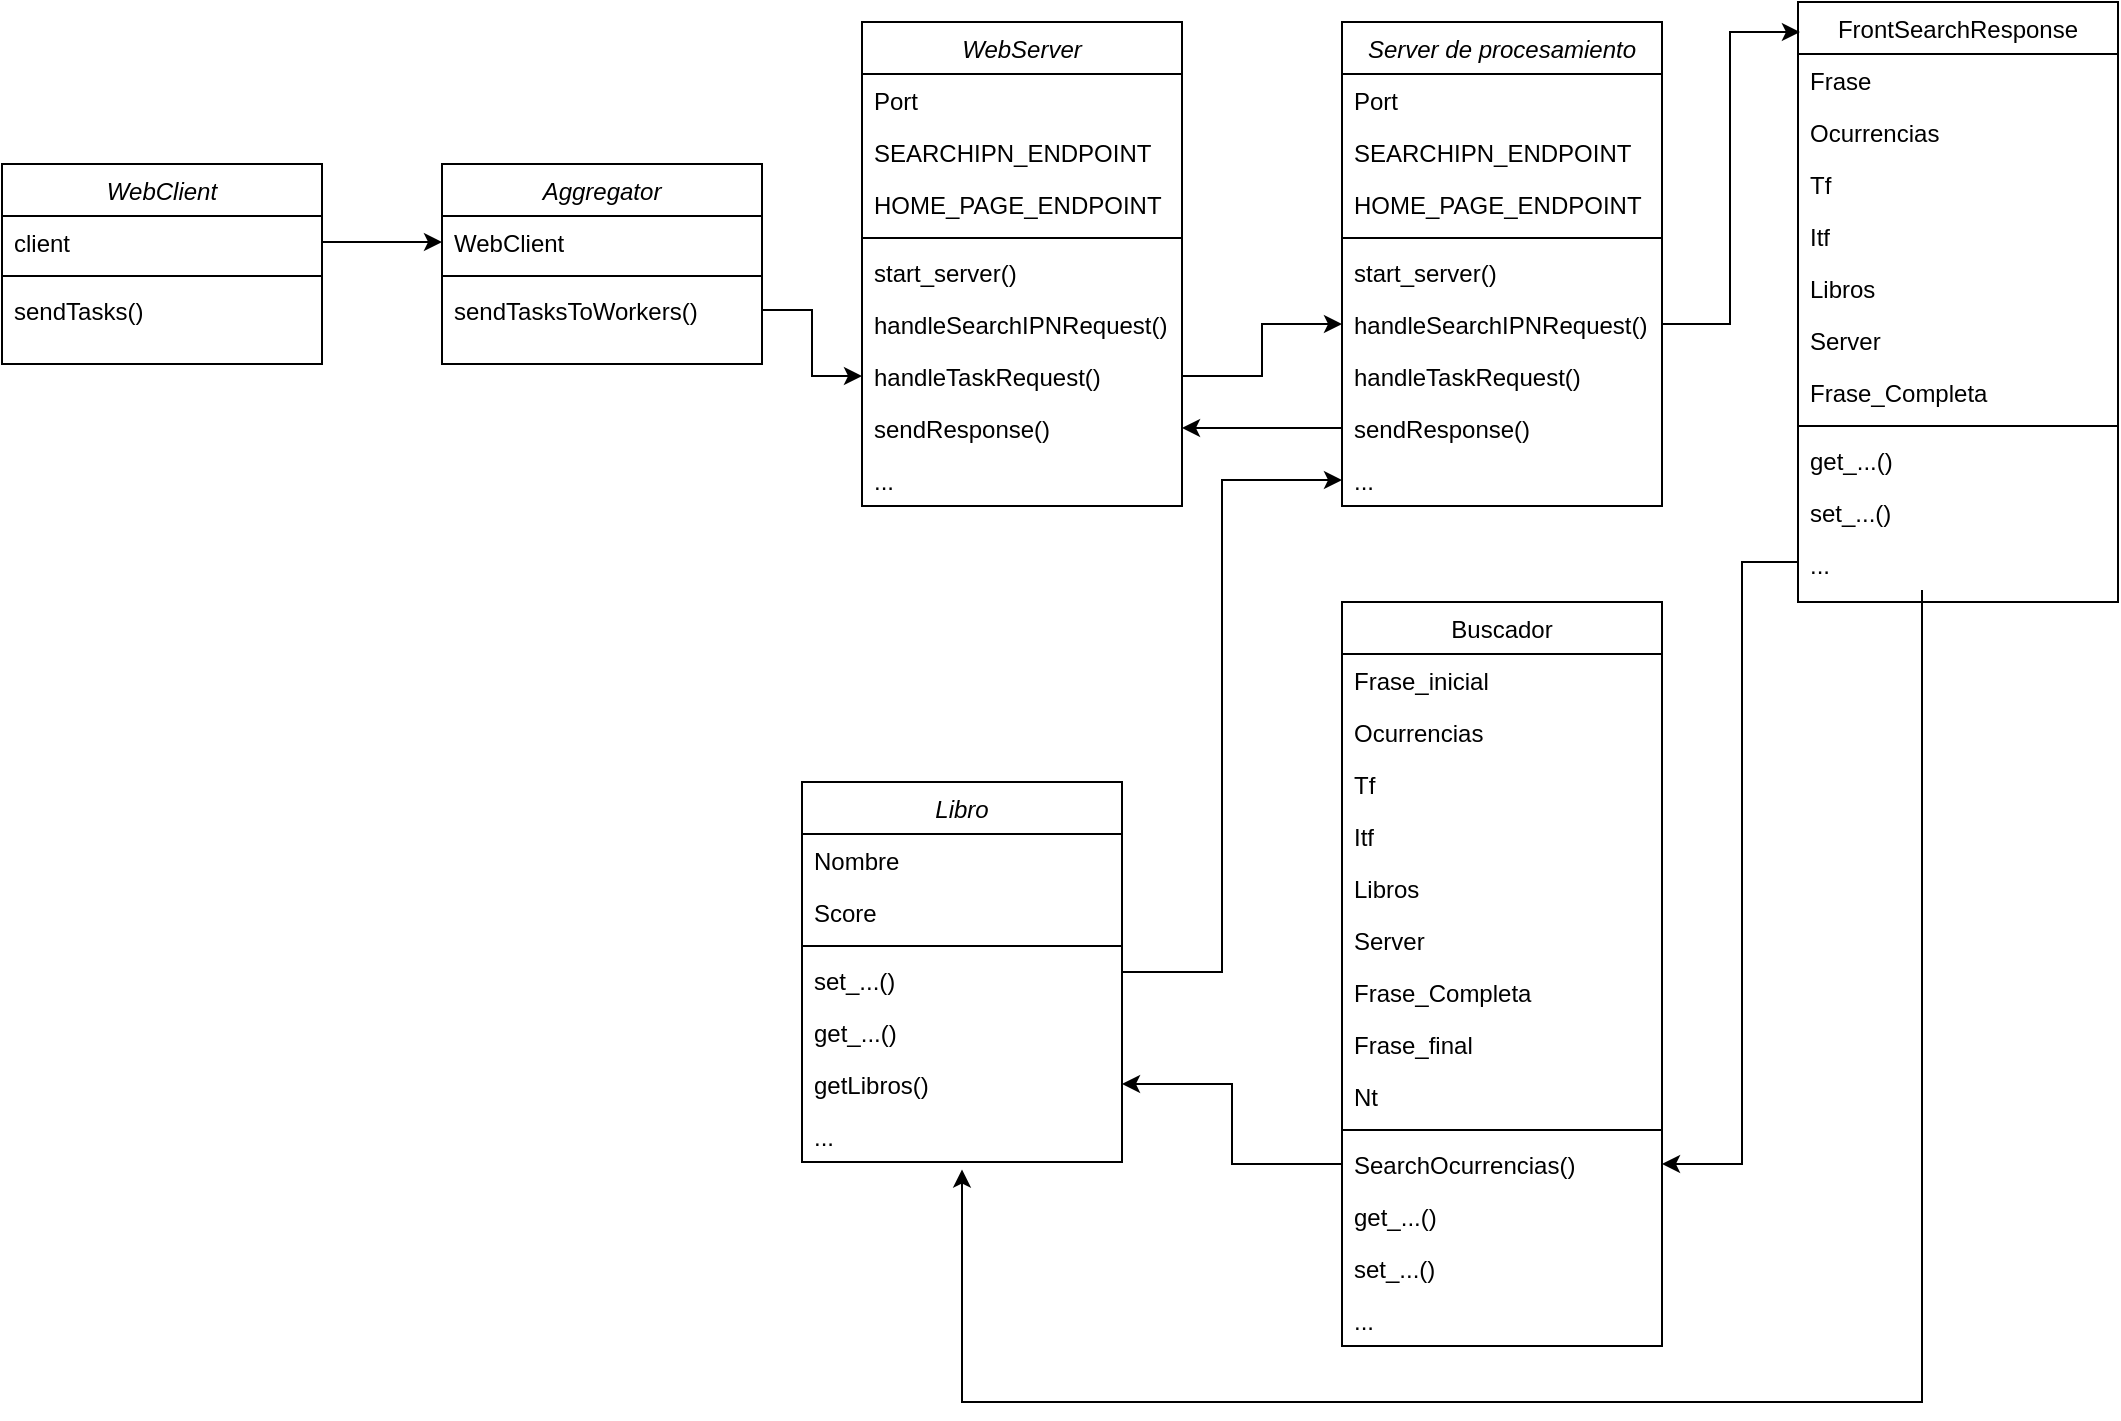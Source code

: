 <mxfile version="18.1.3" type="device"><diagram id="C5RBs43oDa-KdzZeNtuy" name="Page-1"><mxGraphModel dx="2123" dy="1018" grid="1" gridSize="10" guides="1" tooltips="1" connect="1" arrows="1" fold="1" page="1" pageScale="1" pageWidth="827" pageHeight="1169" math="0" shadow="0"><root><mxCell id="WIyWlLk6GJQsqaUBKTNV-0"/><mxCell id="WIyWlLk6GJQsqaUBKTNV-1" parent="WIyWlLk6GJQsqaUBKTNV-0"/><mxCell id="t9OfYuigzc3MwlJSBLX6-79" style="edgeStyle=orthogonalEdgeStyle;rounded=0;orthogonalLoop=1;jettySize=auto;html=1;entryX=0;entryY=0.5;entryDx=0;entryDy=0;" edge="1" parent="WIyWlLk6GJQsqaUBKTNV-1" source="zkfFHV4jXpPFQw0GAbJ--0" target="t9OfYuigzc3MwlJSBLX6-68"><mxGeometry relative="1" as="geometry"><Array as="points"><mxPoint x="220" y="535"/><mxPoint x="220" y="289"/></Array></mxGeometry></mxCell><mxCell id="zkfFHV4jXpPFQw0GAbJ--0" value="Libro" style="swimlane;fontStyle=2;align=center;verticalAlign=top;childLayout=stackLayout;horizontal=1;startSize=26;horizontalStack=0;resizeParent=1;resizeLast=0;collapsible=1;marginBottom=0;rounded=0;shadow=0;strokeWidth=1;" parent="WIyWlLk6GJQsqaUBKTNV-1" vertex="1"><mxGeometry x="10" y="440" width="160" height="190" as="geometry"><mxRectangle x="230" y="140" width="160" height="26" as="alternateBounds"/></mxGeometry></mxCell><mxCell id="zkfFHV4jXpPFQw0GAbJ--1" value="Nombre" style="text;align=left;verticalAlign=top;spacingLeft=4;spacingRight=4;overflow=hidden;rotatable=0;points=[[0,0.5],[1,0.5]];portConstraint=eastwest;" parent="zkfFHV4jXpPFQw0GAbJ--0" vertex="1"><mxGeometry y="26" width="160" height="26" as="geometry"/></mxCell><mxCell id="zkfFHV4jXpPFQw0GAbJ--2" value="Score" style="text;align=left;verticalAlign=top;spacingLeft=4;spacingRight=4;overflow=hidden;rotatable=0;points=[[0,0.5],[1,0.5]];portConstraint=eastwest;rounded=0;shadow=0;html=0;" parent="zkfFHV4jXpPFQw0GAbJ--0" vertex="1"><mxGeometry y="52" width="160" height="26" as="geometry"/></mxCell><mxCell id="zkfFHV4jXpPFQw0GAbJ--4" value="" style="line;html=1;strokeWidth=1;align=left;verticalAlign=middle;spacingTop=-1;spacingLeft=3;spacingRight=3;rotatable=0;labelPosition=right;points=[];portConstraint=eastwest;" parent="zkfFHV4jXpPFQw0GAbJ--0" vertex="1"><mxGeometry y="78" width="160" height="8" as="geometry"/></mxCell><mxCell id="zkfFHV4jXpPFQw0GAbJ--5" value="set_...()" style="text;align=left;verticalAlign=top;spacingLeft=4;spacingRight=4;overflow=hidden;rotatable=0;points=[[0,0.5],[1,0.5]];portConstraint=eastwest;" parent="zkfFHV4jXpPFQw0GAbJ--0" vertex="1"><mxGeometry y="86" width="160" height="26" as="geometry"/></mxCell><mxCell id="t9OfYuigzc3MwlJSBLX6-4" value="get_...()" style="text;align=left;verticalAlign=top;spacingLeft=4;spacingRight=4;overflow=hidden;rotatable=0;points=[[0,0.5],[1,0.5]];portConstraint=eastwest;" vertex="1" parent="zkfFHV4jXpPFQw0GAbJ--0"><mxGeometry y="112" width="160" height="26" as="geometry"/></mxCell><mxCell id="t9OfYuigzc3MwlJSBLX6-5" value="getLibros()" style="text;align=left;verticalAlign=top;spacingLeft=4;spacingRight=4;overflow=hidden;rotatable=0;points=[[0,0.5],[1,0.5]];portConstraint=eastwest;" vertex="1" parent="zkfFHV4jXpPFQw0GAbJ--0"><mxGeometry y="138" width="160" height="26" as="geometry"/></mxCell><mxCell id="t9OfYuigzc3MwlJSBLX6-7" value="..." style="text;align=left;verticalAlign=top;spacingLeft=4;spacingRight=4;overflow=hidden;rotatable=0;points=[[0,0.5],[1,0.5]];portConstraint=eastwest;" vertex="1" parent="zkfFHV4jXpPFQw0GAbJ--0"><mxGeometry y="164" width="160" height="26" as="geometry"/></mxCell><mxCell id="t9OfYuigzc3MwlJSBLX6-77" style="edgeStyle=orthogonalEdgeStyle;rounded=0;orthogonalLoop=1;jettySize=auto;html=1;entryX=1;entryY=0.5;entryDx=0;entryDy=0;" edge="1" parent="WIyWlLk6GJQsqaUBKTNV-1" source="zkfFHV4jXpPFQw0GAbJ--17" target="t9OfYuigzc3MwlJSBLX6-45"><mxGeometry relative="1" as="geometry"><Array as="points"><mxPoint x="480" y="330"/><mxPoint x="480" y="631"/></Array></mxGeometry></mxCell><mxCell id="zkfFHV4jXpPFQw0GAbJ--17" value="FrontSearchResponse" style="swimlane;fontStyle=0;align=center;verticalAlign=top;childLayout=stackLayout;horizontal=1;startSize=26;horizontalStack=0;resizeParent=1;resizeLast=0;collapsible=1;marginBottom=0;rounded=0;shadow=0;strokeWidth=1;" parent="WIyWlLk6GJQsqaUBKTNV-1" vertex="1"><mxGeometry x="508" y="50" width="160" height="300" as="geometry"><mxRectangle x="550" y="140" width="160" height="26" as="alternateBounds"/></mxGeometry></mxCell><mxCell id="zkfFHV4jXpPFQw0GAbJ--18" value="Frase" style="text;align=left;verticalAlign=top;spacingLeft=4;spacingRight=4;overflow=hidden;rotatable=0;points=[[0,0.5],[1,0.5]];portConstraint=eastwest;" parent="zkfFHV4jXpPFQw0GAbJ--17" vertex="1"><mxGeometry y="26" width="160" height="26" as="geometry"/></mxCell><mxCell id="zkfFHV4jXpPFQw0GAbJ--19" value="Ocurrencias" style="text;align=left;verticalAlign=top;spacingLeft=4;spacingRight=4;overflow=hidden;rotatable=0;points=[[0,0.5],[1,0.5]];portConstraint=eastwest;rounded=0;shadow=0;html=0;" parent="zkfFHV4jXpPFQw0GAbJ--17" vertex="1"><mxGeometry y="52" width="160" height="26" as="geometry"/></mxCell><mxCell id="zkfFHV4jXpPFQw0GAbJ--20" value="Tf" style="text;align=left;verticalAlign=top;spacingLeft=4;spacingRight=4;overflow=hidden;rotatable=0;points=[[0,0.5],[1,0.5]];portConstraint=eastwest;rounded=0;shadow=0;html=0;" parent="zkfFHV4jXpPFQw0GAbJ--17" vertex="1"><mxGeometry y="78" width="160" height="26" as="geometry"/></mxCell><mxCell id="zkfFHV4jXpPFQw0GAbJ--21" value="Itf" style="text;align=left;verticalAlign=top;spacingLeft=4;spacingRight=4;overflow=hidden;rotatable=0;points=[[0,0.5],[1,0.5]];portConstraint=eastwest;rounded=0;shadow=0;html=0;" parent="zkfFHV4jXpPFQw0GAbJ--17" vertex="1"><mxGeometry y="104" width="160" height="26" as="geometry"/></mxCell><mxCell id="zkfFHV4jXpPFQw0GAbJ--22" value="Libros" style="text;align=left;verticalAlign=top;spacingLeft=4;spacingRight=4;overflow=hidden;rotatable=0;points=[[0,0.5],[1,0.5]];portConstraint=eastwest;rounded=0;shadow=0;html=0;" parent="zkfFHV4jXpPFQw0GAbJ--17" vertex="1"><mxGeometry y="130" width="160" height="26" as="geometry"/></mxCell><mxCell id="t9OfYuigzc3MwlJSBLX6-0" value="Server" style="text;align=left;verticalAlign=top;spacingLeft=4;spacingRight=4;overflow=hidden;rotatable=0;points=[[0,0.5],[1,0.5]];portConstraint=eastwest;rounded=0;shadow=0;html=0;" vertex="1" parent="zkfFHV4jXpPFQw0GAbJ--17"><mxGeometry y="156" width="160" height="26" as="geometry"/></mxCell><mxCell id="t9OfYuigzc3MwlJSBLX6-1" value="Frase_Completa" style="text;align=left;verticalAlign=top;spacingLeft=4;spacingRight=4;overflow=hidden;rotatable=0;points=[[0,0.5],[1,0.5]];portConstraint=eastwest;rounded=0;shadow=0;html=0;" vertex="1" parent="zkfFHV4jXpPFQw0GAbJ--17"><mxGeometry y="182" width="160" height="26" as="geometry"/></mxCell><mxCell id="zkfFHV4jXpPFQw0GAbJ--23" value="" style="line;html=1;strokeWidth=1;align=left;verticalAlign=middle;spacingTop=-1;spacingLeft=3;spacingRight=3;rotatable=0;labelPosition=right;points=[];portConstraint=eastwest;" parent="zkfFHV4jXpPFQw0GAbJ--17" vertex="1"><mxGeometry y="208" width="160" height="8" as="geometry"/></mxCell><mxCell id="t9OfYuigzc3MwlJSBLX6-2" value="get_...()&#10;" style="text;align=left;verticalAlign=top;spacingLeft=4;spacingRight=4;overflow=hidden;rotatable=0;points=[[0,0.5],[1,0.5]];portConstraint=eastwest;rounded=0;shadow=0;html=0;" vertex="1" parent="zkfFHV4jXpPFQw0GAbJ--17"><mxGeometry y="216" width="160" height="26" as="geometry"/></mxCell><mxCell id="t9OfYuigzc3MwlJSBLX6-3" value="set_...()&#10;" style="text;align=left;verticalAlign=top;spacingLeft=4;spacingRight=4;overflow=hidden;rotatable=0;points=[[0,0.5],[1,0.5]];portConstraint=eastwest;rounded=0;shadow=0;html=0;" vertex="1" parent="zkfFHV4jXpPFQw0GAbJ--17"><mxGeometry y="242" width="160" height="26" as="geometry"/></mxCell><mxCell id="t9OfYuigzc3MwlJSBLX6-8" value="..." style="text;align=left;verticalAlign=top;spacingLeft=4;spacingRight=4;overflow=hidden;rotatable=0;points=[[0,0.5],[1,0.5]];portConstraint=eastwest;rounded=0;shadow=0;html=0;" vertex="1" parent="zkfFHV4jXpPFQw0GAbJ--17"><mxGeometry y="268" width="160" height="26" as="geometry"/></mxCell><mxCell id="t9OfYuigzc3MwlJSBLX6-9" value="WebServer" style="swimlane;fontStyle=2;align=center;verticalAlign=top;childLayout=stackLayout;horizontal=1;startSize=26;horizontalStack=0;resizeParent=1;resizeLast=0;collapsible=1;marginBottom=0;rounded=0;shadow=0;strokeWidth=1;" vertex="1" parent="WIyWlLk6GJQsqaUBKTNV-1"><mxGeometry x="40" y="60" width="160" height="242" as="geometry"><mxRectangle x="230" y="140" width="160" height="26" as="alternateBounds"/></mxGeometry></mxCell><mxCell id="t9OfYuigzc3MwlJSBLX6-10" value="Port" style="text;align=left;verticalAlign=top;spacingLeft=4;spacingRight=4;overflow=hidden;rotatable=0;points=[[0,0.5],[1,0.5]];portConstraint=eastwest;" vertex="1" parent="t9OfYuigzc3MwlJSBLX6-9"><mxGeometry y="26" width="160" height="26" as="geometry"/></mxCell><mxCell id="t9OfYuigzc3MwlJSBLX6-11" value="SEARCHIPN_ENDPOINT" style="text;align=left;verticalAlign=top;spacingLeft=4;spacingRight=4;overflow=hidden;rotatable=0;points=[[0,0.5],[1,0.5]];portConstraint=eastwest;rounded=0;shadow=0;html=0;" vertex="1" parent="t9OfYuigzc3MwlJSBLX6-9"><mxGeometry y="52" width="160" height="26" as="geometry"/></mxCell><mxCell id="t9OfYuigzc3MwlJSBLX6-47" value="HOME_PAGE_ENDPOINT" style="text;align=left;verticalAlign=top;spacingLeft=4;spacingRight=4;overflow=hidden;rotatable=0;points=[[0,0.5],[1,0.5]];portConstraint=eastwest;rounded=0;shadow=0;html=0;" vertex="1" parent="t9OfYuigzc3MwlJSBLX6-9"><mxGeometry y="78" width="160" height="26" as="geometry"/></mxCell><mxCell id="t9OfYuigzc3MwlJSBLX6-12" value="" style="line;html=1;strokeWidth=1;align=left;verticalAlign=middle;spacingTop=-1;spacingLeft=3;spacingRight=3;rotatable=0;labelPosition=right;points=[];portConstraint=eastwest;" vertex="1" parent="t9OfYuigzc3MwlJSBLX6-9"><mxGeometry y="104" width="160" height="8" as="geometry"/></mxCell><mxCell id="t9OfYuigzc3MwlJSBLX6-13" value="start_server()" style="text;align=left;verticalAlign=top;spacingLeft=4;spacingRight=4;overflow=hidden;rotatable=0;points=[[0,0.5],[1,0.5]];portConstraint=eastwest;" vertex="1" parent="t9OfYuigzc3MwlJSBLX6-9"><mxGeometry y="112" width="160" height="26" as="geometry"/></mxCell><mxCell id="t9OfYuigzc3MwlJSBLX6-14" value="handleSearchIPNRequest()" style="text;align=left;verticalAlign=top;spacingLeft=4;spacingRight=4;overflow=hidden;rotatable=0;points=[[0,0.5],[1,0.5]];portConstraint=eastwest;" vertex="1" parent="t9OfYuigzc3MwlJSBLX6-9"><mxGeometry y="138" width="160" height="26" as="geometry"/></mxCell><mxCell id="t9OfYuigzc3MwlJSBLX6-15" value="handleTaskRequest()" style="text;align=left;verticalAlign=top;spacingLeft=4;spacingRight=4;overflow=hidden;rotatable=0;points=[[0,0.5],[1,0.5]];portConstraint=eastwest;" vertex="1" parent="t9OfYuigzc3MwlJSBLX6-9"><mxGeometry y="164" width="160" height="26" as="geometry"/></mxCell><mxCell id="t9OfYuigzc3MwlJSBLX6-48" value="sendResponse()" style="text;align=left;verticalAlign=top;spacingLeft=4;spacingRight=4;overflow=hidden;rotatable=0;points=[[0,0.5],[1,0.5]];portConstraint=eastwest;" vertex="1" parent="t9OfYuigzc3MwlJSBLX6-9"><mxGeometry y="190" width="160" height="26" as="geometry"/></mxCell><mxCell id="t9OfYuigzc3MwlJSBLX6-16" value="..." style="text;align=left;verticalAlign=top;spacingLeft=4;spacingRight=4;overflow=hidden;rotatable=0;points=[[0,0.5],[1,0.5]];portConstraint=eastwest;" vertex="1" parent="t9OfYuigzc3MwlJSBLX6-9"><mxGeometry y="216" width="160" height="26" as="geometry"/></mxCell><mxCell id="t9OfYuigzc3MwlJSBLX6-17" value="Buscador" style="swimlane;fontStyle=0;align=center;verticalAlign=top;childLayout=stackLayout;horizontal=1;startSize=26;horizontalStack=0;resizeParent=1;resizeLast=0;collapsible=1;marginBottom=0;rounded=0;shadow=0;strokeWidth=1;" vertex="1" parent="WIyWlLk6GJQsqaUBKTNV-1"><mxGeometry x="280" y="350" width="160" height="372" as="geometry"><mxRectangle x="550" y="140" width="160" height="26" as="alternateBounds"/></mxGeometry></mxCell><mxCell id="t9OfYuigzc3MwlJSBLX6-18" value="Frase_inicial" style="text;align=left;verticalAlign=top;spacingLeft=4;spacingRight=4;overflow=hidden;rotatable=0;points=[[0,0.5],[1,0.5]];portConstraint=eastwest;" vertex="1" parent="t9OfYuigzc3MwlJSBLX6-17"><mxGeometry y="26" width="160" height="26" as="geometry"/></mxCell><mxCell id="t9OfYuigzc3MwlJSBLX6-19" value="Ocurrencias" style="text;align=left;verticalAlign=top;spacingLeft=4;spacingRight=4;overflow=hidden;rotatable=0;points=[[0,0.5],[1,0.5]];portConstraint=eastwest;rounded=0;shadow=0;html=0;" vertex="1" parent="t9OfYuigzc3MwlJSBLX6-17"><mxGeometry y="52" width="160" height="26" as="geometry"/></mxCell><mxCell id="t9OfYuigzc3MwlJSBLX6-20" value="Tf" style="text;align=left;verticalAlign=top;spacingLeft=4;spacingRight=4;overflow=hidden;rotatable=0;points=[[0,0.5],[1,0.5]];portConstraint=eastwest;rounded=0;shadow=0;html=0;" vertex="1" parent="t9OfYuigzc3MwlJSBLX6-17"><mxGeometry y="78" width="160" height="26" as="geometry"/></mxCell><mxCell id="t9OfYuigzc3MwlJSBLX6-21" value="Itf" style="text;align=left;verticalAlign=top;spacingLeft=4;spacingRight=4;overflow=hidden;rotatable=0;points=[[0,0.5],[1,0.5]];portConstraint=eastwest;rounded=0;shadow=0;html=0;" vertex="1" parent="t9OfYuigzc3MwlJSBLX6-17"><mxGeometry y="104" width="160" height="26" as="geometry"/></mxCell><mxCell id="t9OfYuigzc3MwlJSBLX6-22" value="Libros" style="text;align=left;verticalAlign=top;spacingLeft=4;spacingRight=4;overflow=hidden;rotatable=0;points=[[0,0.5],[1,0.5]];portConstraint=eastwest;rounded=0;shadow=0;html=0;" vertex="1" parent="t9OfYuigzc3MwlJSBLX6-17"><mxGeometry y="130" width="160" height="26" as="geometry"/></mxCell><mxCell id="t9OfYuigzc3MwlJSBLX6-23" value="Server" style="text;align=left;verticalAlign=top;spacingLeft=4;spacingRight=4;overflow=hidden;rotatable=0;points=[[0,0.5],[1,0.5]];portConstraint=eastwest;rounded=0;shadow=0;html=0;" vertex="1" parent="t9OfYuigzc3MwlJSBLX6-17"><mxGeometry y="156" width="160" height="26" as="geometry"/></mxCell><mxCell id="t9OfYuigzc3MwlJSBLX6-24" value="Frase_Completa" style="text;align=left;verticalAlign=top;spacingLeft=4;spacingRight=4;overflow=hidden;rotatable=0;points=[[0,0.5],[1,0.5]];portConstraint=eastwest;rounded=0;shadow=0;html=0;" vertex="1" parent="t9OfYuigzc3MwlJSBLX6-17"><mxGeometry y="182" width="160" height="26" as="geometry"/></mxCell><mxCell id="t9OfYuigzc3MwlJSBLX6-29" value="Frase_final" style="text;align=left;verticalAlign=top;spacingLeft=4;spacingRight=4;overflow=hidden;rotatable=0;points=[[0,0.5],[1,0.5]];portConstraint=eastwest;" vertex="1" parent="t9OfYuigzc3MwlJSBLX6-17"><mxGeometry y="208" width="160" height="26" as="geometry"/></mxCell><mxCell id="t9OfYuigzc3MwlJSBLX6-30" value="Nt" style="text;align=left;verticalAlign=top;spacingLeft=4;spacingRight=4;overflow=hidden;rotatable=0;points=[[0,0.5],[1,0.5]];portConstraint=eastwest;" vertex="1" parent="t9OfYuigzc3MwlJSBLX6-17"><mxGeometry y="234" width="160" height="26" as="geometry"/></mxCell><mxCell id="t9OfYuigzc3MwlJSBLX6-25" value="" style="line;html=1;strokeWidth=1;align=left;verticalAlign=middle;spacingTop=-1;spacingLeft=3;spacingRight=3;rotatable=0;labelPosition=right;points=[];portConstraint=eastwest;" vertex="1" parent="t9OfYuigzc3MwlJSBLX6-17"><mxGeometry y="260" width="160" height="8" as="geometry"/></mxCell><mxCell id="t9OfYuigzc3MwlJSBLX6-45" value="SearchOcurrencias()" style="text;align=left;verticalAlign=top;spacingLeft=4;spacingRight=4;overflow=hidden;rotatable=0;points=[[0,0.5],[1,0.5]];portConstraint=eastwest;rounded=0;shadow=0;html=0;" vertex="1" parent="t9OfYuigzc3MwlJSBLX6-17"><mxGeometry y="268" width="160" height="26" as="geometry"/></mxCell><mxCell id="t9OfYuigzc3MwlJSBLX6-26" value="get_...()&#10;" style="text;align=left;verticalAlign=top;spacingLeft=4;spacingRight=4;overflow=hidden;rotatable=0;points=[[0,0.5],[1,0.5]];portConstraint=eastwest;rounded=0;shadow=0;html=0;" vertex="1" parent="t9OfYuigzc3MwlJSBLX6-17"><mxGeometry y="294" width="160" height="26" as="geometry"/></mxCell><mxCell id="t9OfYuigzc3MwlJSBLX6-27" value="set_...()&#10;" style="text;align=left;verticalAlign=top;spacingLeft=4;spacingRight=4;overflow=hidden;rotatable=0;points=[[0,0.5],[1,0.5]];portConstraint=eastwest;rounded=0;shadow=0;html=0;" vertex="1" parent="t9OfYuigzc3MwlJSBLX6-17"><mxGeometry y="320" width="160" height="26" as="geometry"/></mxCell><mxCell id="t9OfYuigzc3MwlJSBLX6-28" value="..." style="text;align=left;verticalAlign=top;spacingLeft=4;spacingRight=4;overflow=hidden;rotatable=0;points=[[0,0.5],[1,0.5]];portConstraint=eastwest;rounded=0;shadow=0;html=0;" vertex="1" parent="t9OfYuigzc3MwlJSBLX6-17"><mxGeometry y="346" width="160" height="26" as="geometry"/></mxCell><mxCell id="t9OfYuigzc3MwlJSBLX6-49" value="Aggregator" style="swimlane;fontStyle=2;align=center;verticalAlign=top;childLayout=stackLayout;horizontal=1;startSize=26;horizontalStack=0;resizeParent=1;resizeLast=0;collapsible=1;marginBottom=0;rounded=0;shadow=0;strokeWidth=1;" vertex="1" parent="WIyWlLk6GJQsqaUBKTNV-1"><mxGeometry x="-170" y="131" width="160" height="100" as="geometry"><mxRectangle x="230" y="140" width="160" height="26" as="alternateBounds"/></mxGeometry></mxCell><mxCell id="t9OfYuigzc3MwlJSBLX6-50" value="WebClient" style="text;align=left;verticalAlign=top;spacingLeft=4;spacingRight=4;overflow=hidden;rotatable=0;points=[[0,0.5],[1,0.5]];portConstraint=eastwest;" vertex="1" parent="t9OfYuigzc3MwlJSBLX6-49"><mxGeometry y="26" width="160" height="26" as="geometry"/></mxCell><mxCell id="t9OfYuigzc3MwlJSBLX6-53" value="" style="line;html=1;strokeWidth=1;align=left;verticalAlign=middle;spacingTop=-1;spacingLeft=3;spacingRight=3;rotatable=0;labelPosition=right;points=[];portConstraint=eastwest;" vertex="1" parent="t9OfYuigzc3MwlJSBLX6-49"><mxGeometry y="52" width="160" height="8" as="geometry"/></mxCell><mxCell id="t9OfYuigzc3MwlJSBLX6-54" value="sendTasksToWorkers()" style="text;align=left;verticalAlign=top;spacingLeft=4;spacingRight=4;overflow=hidden;rotatable=0;points=[[0,0.5],[1,0.5]];portConstraint=eastwest;" vertex="1" parent="t9OfYuigzc3MwlJSBLX6-49"><mxGeometry y="60" width="160" height="26" as="geometry"/></mxCell><mxCell id="t9OfYuigzc3MwlJSBLX6-59" value="Server de procesamiento" style="swimlane;fontStyle=2;align=center;verticalAlign=top;childLayout=stackLayout;horizontal=1;startSize=26;horizontalStack=0;resizeParent=1;resizeLast=0;collapsible=1;marginBottom=0;rounded=0;shadow=0;strokeWidth=1;" vertex="1" parent="WIyWlLk6GJQsqaUBKTNV-1"><mxGeometry x="280" y="60" width="160" height="242" as="geometry"><mxRectangle x="230" y="140" width="160" height="26" as="alternateBounds"/></mxGeometry></mxCell><mxCell id="t9OfYuigzc3MwlJSBLX6-60" value="Port" style="text;align=left;verticalAlign=top;spacingLeft=4;spacingRight=4;overflow=hidden;rotatable=0;points=[[0,0.5],[1,0.5]];portConstraint=eastwest;" vertex="1" parent="t9OfYuigzc3MwlJSBLX6-59"><mxGeometry y="26" width="160" height="26" as="geometry"/></mxCell><mxCell id="t9OfYuigzc3MwlJSBLX6-61" value="SEARCHIPN_ENDPOINT" style="text;align=left;verticalAlign=top;spacingLeft=4;spacingRight=4;overflow=hidden;rotatable=0;points=[[0,0.5],[1,0.5]];portConstraint=eastwest;rounded=0;shadow=0;html=0;" vertex="1" parent="t9OfYuigzc3MwlJSBLX6-59"><mxGeometry y="52" width="160" height="26" as="geometry"/></mxCell><mxCell id="t9OfYuigzc3MwlJSBLX6-62" value="HOME_PAGE_ENDPOINT" style="text;align=left;verticalAlign=top;spacingLeft=4;spacingRight=4;overflow=hidden;rotatable=0;points=[[0,0.5],[1,0.5]];portConstraint=eastwest;rounded=0;shadow=0;html=0;" vertex="1" parent="t9OfYuigzc3MwlJSBLX6-59"><mxGeometry y="78" width="160" height="26" as="geometry"/></mxCell><mxCell id="t9OfYuigzc3MwlJSBLX6-63" value="" style="line;html=1;strokeWidth=1;align=left;verticalAlign=middle;spacingTop=-1;spacingLeft=3;spacingRight=3;rotatable=0;labelPosition=right;points=[];portConstraint=eastwest;" vertex="1" parent="t9OfYuigzc3MwlJSBLX6-59"><mxGeometry y="104" width="160" height="8" as="geometry"/></mxCell><mxCell id="t9OfYuigzc3MwlJSBLX6-64" value="start_server()" style="text;align=left;verticalAlign=top;spacingLeft=4;spacingRight=4;overflow=hidden;rotatable=0;points=[[0,0.5],[1,0.5]];portConstraint=eastwest;" vertex="1" parent="t9OfYuigzc3MwlJSBLX6-59"><mxGeometry y="112" width="160" height="26" as="geometry"/></mxCell><mxCell id="t9OfYuigzc3MwlJSBLX6-65" value="handleSearchIPNRequest()" style="text;align=left;verticalAlign=top;spacingLeft=4;spacingRight=4;overflow=hidden;rotatable=0;points=[[0,0.5],[1,0.5]];portConstraint=eastwest;" vertex="1" parent="t9OfYuigzc3MwlJSBLX6-59"><mxGeometry y="138" width="160" height="26" as="geometry"/></mxCell><mxCell id="t9OfYuigzc3MwlJSBLX6-66" value="handleTaskRequest()" style="text;align=left;verticalAlign=top;spacingLeft=4;spacingRight=4;overflow=hidden;rotatable=0;points=[[0,0.5],[1,0.5]];portConstraint=eastwest;" vertex="1" parent="t9OfYuigzc3MwlJSBLX6-59"><mxGeometry y="164" width="160" height="26" as="geometry"/></mxCell><mxCell id="t9OfYuigzc3MwlJSBLX6-67" value="sendResponse()" style="text;align=left;verticalAlign=top;spacingLeft=4;spacingRight=4;overflow=hidden;rotatable=0;points=[[0,0.5],[1,0.5]];portConstraint=eastwest;" vertex="1" parent="t9OfYuigzc3MwlJSBLX6-59"><mxGeometry y="190" width="160" height="26" as="geometry"/></mxCell><mxCell id="t9OfYuigzc3MwlJSBLX6-68" value="..." style="text;align=left;verticalAlign=top;spacingLeft=4;spacingRight=4;overflow=hidden;rotatable=0;points=[[0,0.5],[1,0.5]];portConstraint=eastwest;" vertex="1" parent="t9OfYuigzc3MwlJSBLX6-59"><mxGeometry y="216" width="160" height="26" as="geometry"/></mxCell><mxCell id="t9OfYuigzc3MwlJSBLX6-69" value="WebClient" style="swimlane;fontStyle=2;align=center;verticalAlign=top;childLayout=stackLayout;horizontal=1;startSize=26;horizontalStack=0;resizeParent=1;resizeLast=0;collapsible=1;marginBottom=0;rounded=0;shadow=0;strokeWidth=1;" vertex="1" parent="WIyWlLk6GJQsqaUBKTNV-1"><mxGeometry x="-390" y="131" width="160" height="100" as="geometry"><mxRectangle x="230" y="140" width="160" height="26" as="alternateBounds"/></mxGeometry></mxCell><mxCell id="t9OfYuigzc3MwlJSBLX6-70" value="client" style="text;align=left;verticalAlign=top;spacingLeft=4;spacingRight=4;overflow=hidden;rotatable=0;points=[[0,0.5],[1,0.5]];portConstraint=eastwest;" vertex="1" parent="t9OfYuigzc3MwlJSBLX6-69"><mxGeometry y="26" width="160" height="26" as="geometry"/></mxCell><mxCell id="t9OfYuigzc3MwlJSBLX6-71" value="" style="line;html=1;strokeWidth=1;align=left;verticalAlign=middle;spacingTop=-1;spacingLeft=3;spacingRight=3;rotatable=0;labelPosition=right;points=[];portConstraint=eastwest;" vertex="1" parent="t9OfYuigzc3MwlJSBLX6-69"><mxGeometry y="52" width="160" height="8" as="geometry"/></mxCell><mxCell id="t9OfYuigzc3MwlJSBLX6-72" value="sendTasks()" style="text;align=left;verticalAlign=top;spacingLeft=4;spacingRight=4;overflow=hidden;rotatable=0;points=[[0,0.5],[1,0.5]];portConstraint=eastwest;" vertex="1" parent="t9OfYuigzc3MwlJSBLX6-69"><mxGeometry y="60" width="160" height="26" as="geometry"/></mxCell><mxCell id="t9OfYuigzc3MwlJSBLX6-73" style="edgeStyle=orthogonalEdgeStyle;rounded=0;orthogonalLoop=1;jettySize=auto;html=1;entryX=0;entryY=0.5;entryDx=0;entryDy=0;" edge="1" parent="WIyWlLk6GJQsqaUBKTNV-1" source="t9OfYuigzc3MwlJSBLX6-70" target="t9OfYuigzc3MwlJSBLX6-50"><mxGeometry relative="1" as="geometry"/></mxCell><mxCell id="t9OfYuigzc3MwlJSBLX6-74" style="edgeStyle=orthogonalEdgeStyle;rounded=0;orthogonalLoop=1;jettySize=auto;html=1;entryX=0;entryY=0.5;entryDx=0;entryDy=0;" edge="1" parent="WIyWlLk6GJQsqaUBKTNV-1" source="t9OfYuigzc3MwlJSBLX6-54" target="t9OfYuigzc3MwlJSBLX6-15"><mxGeometry relative="1" as="geometry"/></mxCell><mxCell id="t9OfYuigzc3MwlJSBLX6-75" style="edgeStyle=orthogonalEdgeStyle;rounded=0;orthogonalLoop=1;jettySize=auto;html=1;entryX=0;entryY=0.5;entryDx=0;entryDy=0;" edge="1" parent="WIyWlLk6GJQsqaUBKTNV-1" source="t9OfYuigzc3MwlJSBLX6-15" target="t9OfYuigzc3MwlJSBLX6-65"><mxGeometry relative="1" as="geometry"/></mxCell><mxCell id="t9OfYuigzc3MwlJSBLX6-76" style="edgeStyle=orthogonalEdgeStyle;rounded=0;orthogonalLoop=1;jettySize=auto;html=1;entryX=0.006;entryY=0.05;entryDx=0;entryDy=0;entryPerimeter=0;" edge="1" parent="WIyWlLk6GJQsqaUBKTNV-1" source="t9OfYuigzc3MwlJSBLX6-65" target="zkfFHV4jXpPFQw0GAbJ--17"><mxGeometry relative="1" as="geometry"/></mxCell><mxCell id="t9OfYuigzc3MwlJSBLX6-78" style="edgeStyle=orthogonalEdgeStyle;rounded=0;orthogonalLoop=1;jettySize=auto;html=1;entryX=1;entryY=0.5;entryDx=0;entryDy=0;" edge="1" parent="WIyWlLk6GJQsqaUBKTNV-1" source="t9OfYuigzc3MwlJSBLX6-45" target="t9OfYuigzc3MwlJSBLX6-5"><mxGeometry relative="1" as="geometry"/></mxCell><mxCell id="t9OfYuigzc3MwlJSBLX6-80" style="edgeStyle=orthogonalEdgeStyle;rounded=0;orthogonalLoop=1;jettySize=auto;html=1;entryX=1;entryY=0.5;entryDx=0;entryDy=0;" edge="1" parent="WIyWlLk6GJQsqaUBKTNV-1" source="t9OfYuigzc3MwlJSBLX6-67" target="t9OfYuigzc3MwlJSBLX6-48"><mxGeometry relative="1" as="geometry"/></mxCell><mxCell id="t9OfYuigzc3MwlJSBLX6-81" style="edgeStyle=orthogonalEdgeStyle;rounded=0;orthogonalLoop=1;jettySize=auto;html=1;entryX=0.5;entryY=1.145;entryDx=0;entryDy=0;entryPerimeter=0;" edge="1" parent="WIyWlLk6GJQsqaUBKTNV-1" source="t9OfYuigzc3MwlJSBLX6-8" target="t9OfYuigzc3MwlJSBLX6-7"><mxGeometry relative="1" as="geometry"><Array as="points"><mxPoint x="570" y="750"/><mxPoint x="90" y="750"/></Array></mxGeometry></mxCell></root></mxGraphModel></diagram></mxfile>